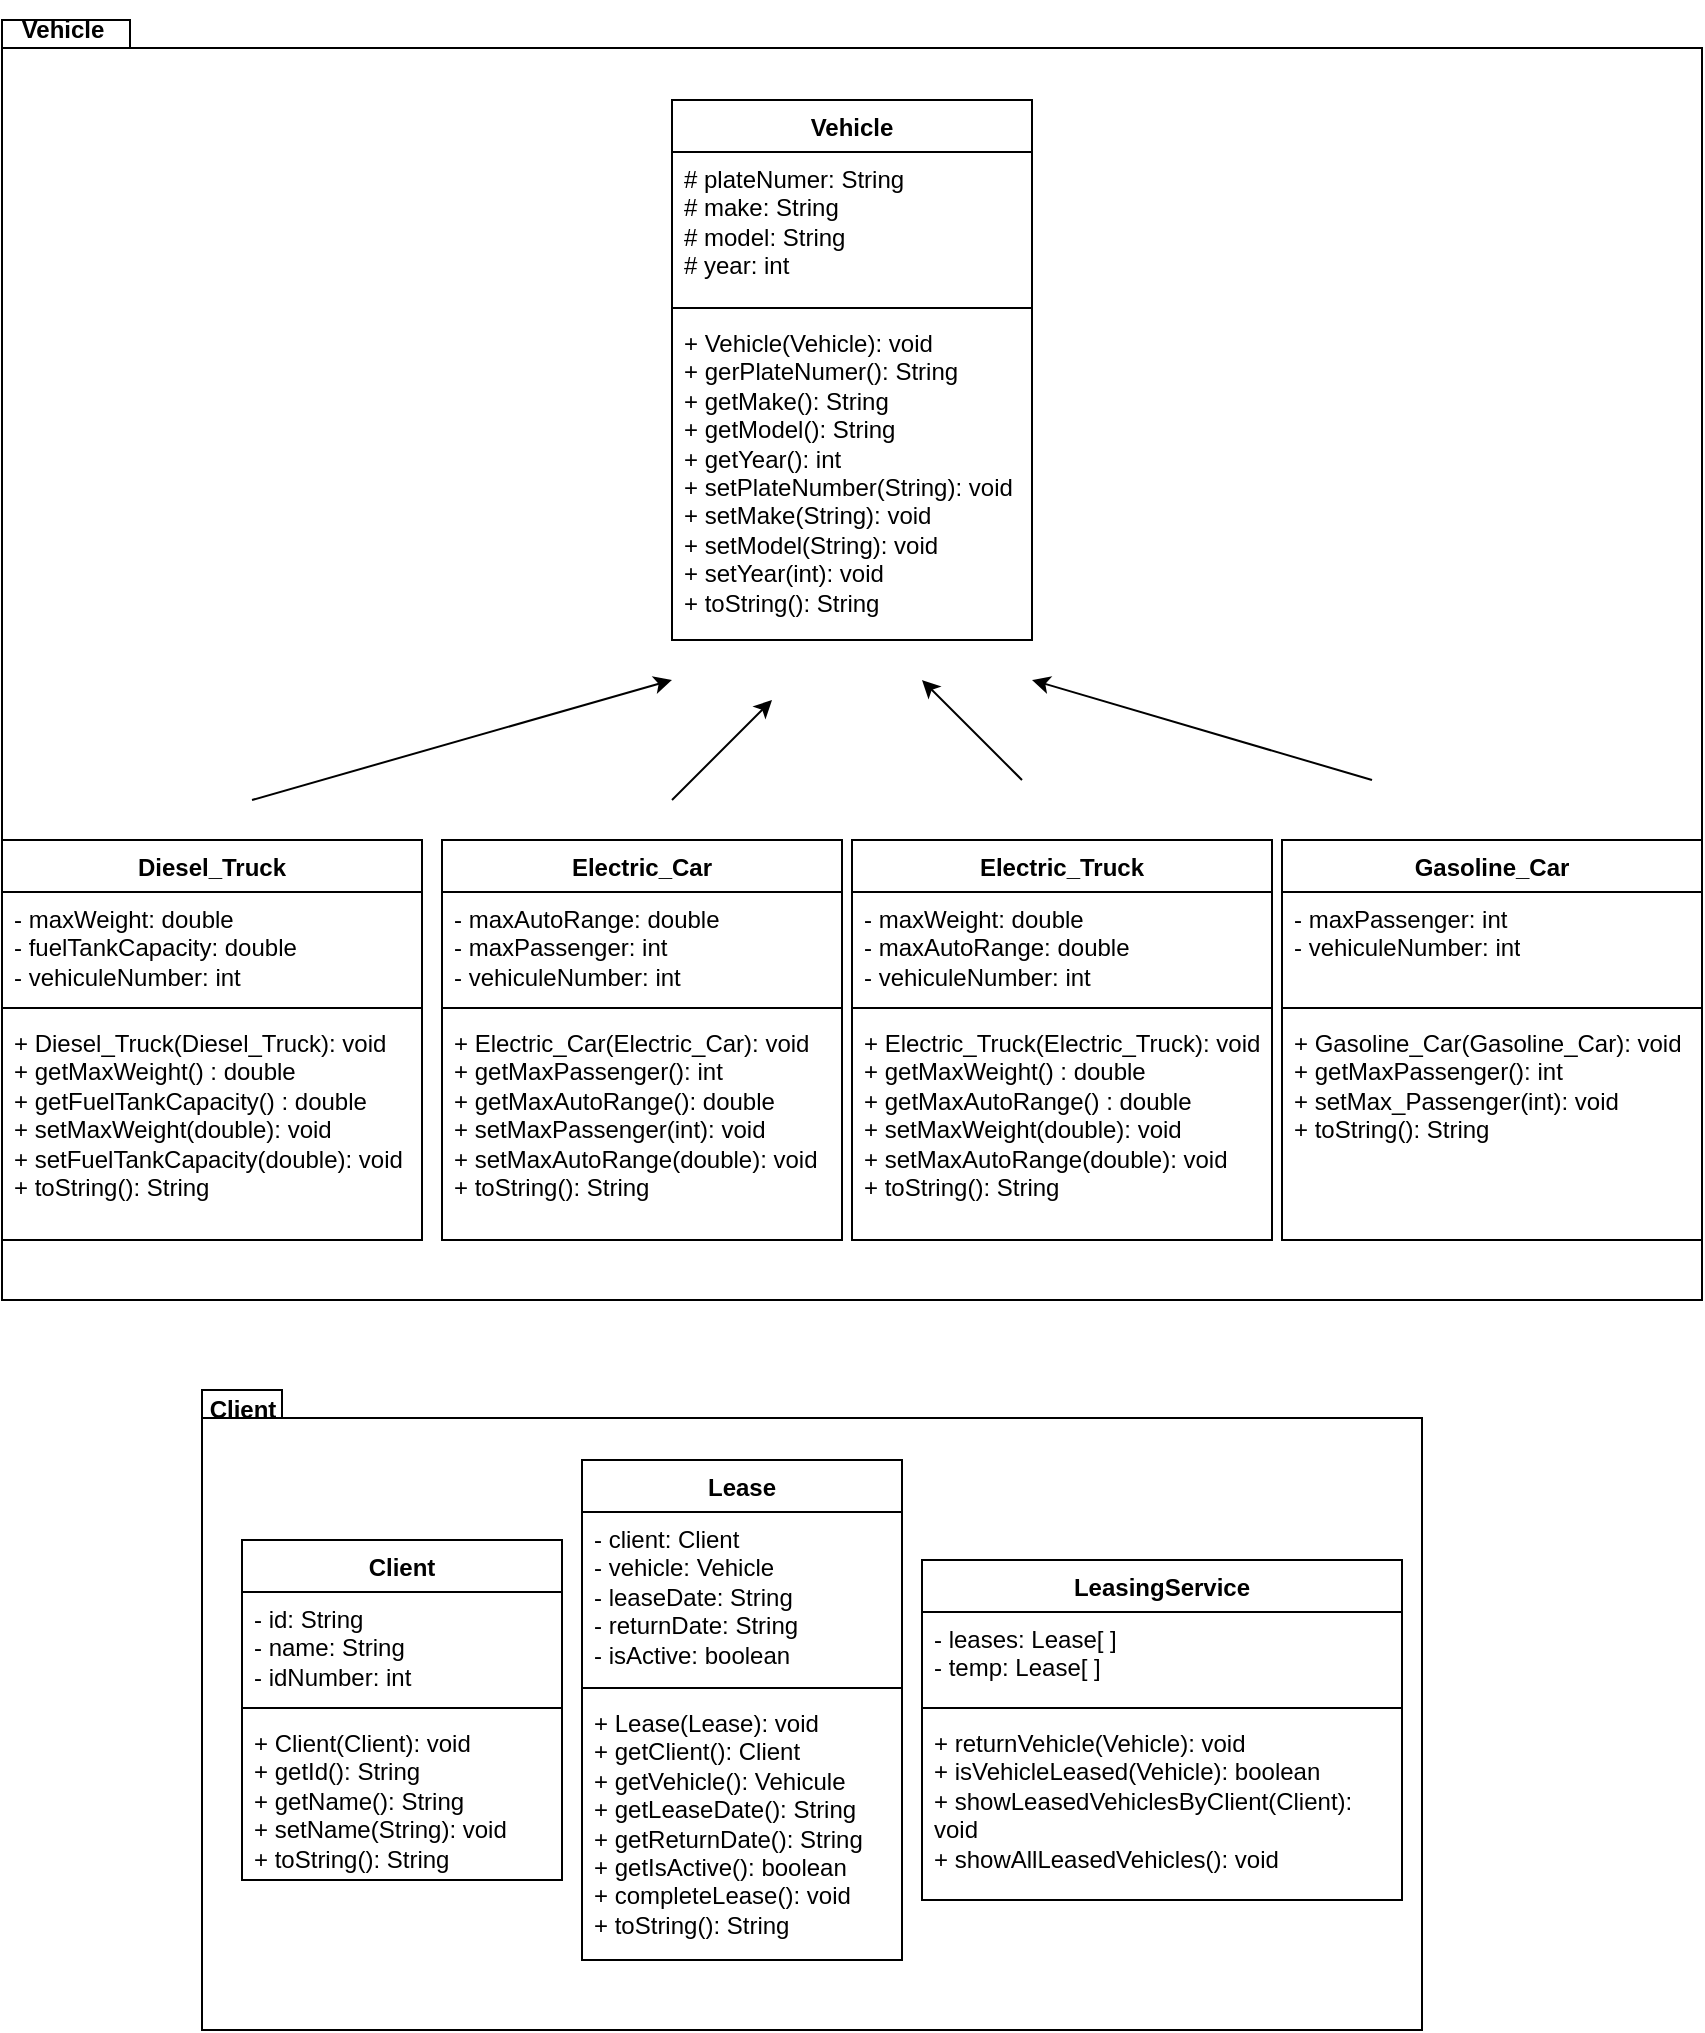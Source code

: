 <mxfile version="26.0.16" pages="2">
  <diagram name="Page-1" id="CuueaglrNYjZ7LYi0pwO">
    <mxGraphModel dx="1004" dy="924" grid="1" gridSize="10" guides="1" tooltips="1" connect="1" arrows="1" fold="1" page="1" pageScale="1" pageWidth="850" pageHeight="1100" math="0" shadow="0">
      <root>
        <mxCell id="0" />
        <mxCell id="1" parent="0" />
        <mxCell id="uKdY8rjCgxUlTKVzDq-x-15" value="" style="shape=folder;fontStyle=1;spacingTop=10;tabWidth=40;tabHeight=14;tabPosition=left;html=1;whiteSpace=wrap;" vertex="1" parent="1">
          <mxGeometry x="100" y="695" width="610" height="320" as="geometry" />
        </mxCell>
        <mxCell id="uKdY8rjCgxUlTKVzDq-x-14" value="" style="shape=folder;fontStyle=1;spacingTop=10;tabWidth=40;tabHeight=14;tabPosition=left;html=1;whiteSpace=wrap;" vertex="1" parent="1">
          <mxGeometry y="10" width="850" height="640" as="geometry" />
        </mxCell>
        <mxCell id="GbLYSg7SNIPfa9KW9TlR-1" value="&lt;span style=&quot;background-color: light-dark(rgb(255, 255, 255), rgb(0, 118, 0));&quot;&gt;Diesel_Truck&lt;/span&gt;" style="swimlane;fontStyle=1;align=center;verticalAlign=top;childLayout=stackLayout;horizontal=1;startSize=26;horizontalStack=0;resizeParent=1;resizeParentMax=0;resizeLast=0;collapsible=1;marginBottom=0;whiteSpace=wrap;html=1;" vertex="1" parent="1">
          <mxGeometry y="420" width="210" height="200" as="geometry" />
        </mxCell>
        <mxCell id="GbLYSg7SNIPfa9KW9TlR-2" value="- maxWeight: double&lt;div&gt;- fuelTankCapacity: double&lt;/div&gt;&lt;div&gt;- vehiculeNumber: int&lt;/div&gt;" style="text;strokeColor=none;fillColor=none;align=left;verticalAlign=top;spacingLeft=4;spacingRight=4;overflow=hidden;rotatable=0;points=[[0,0.5],[1,0.5]];portConstraint=eastwest;whiteSpace=wrap;html=1;" vertex="1" parent="GbLYSg7SNIPfa9KW9TlR-1">
          <mxGeometry y="26" width="210" height="54" as="geometry" />
        </mxCell>
        <mxCell id="GbLYSg7SNIPfa9KW9TlR-3" value="" style="line;strokeWidth=1;fillColor=none;align=left;verticalAlign=middle;spacingTop=-1;spacingLeft=3;spacingRight=3;rotatable=0;labelPosition=right;points=[];portConstraint=eastwest;strokeColor=inherit;" vertex="1" parent="GbLYSg7SNIPfa9KW9TlR-1">
          <mxGeometry y="80" width="210" height="8" as="geometry" />
        </mxCell>
        <mxCell id="GbLYSg7SNIPfa9KW9TlR-4" value="+ Diesel_Truck(Diesel_Truck): void&lt;div&gt;+ getMaxWeight() : double&lt;/div&gt;&lt;div&gt;+ getFuelTankCapacity() : double&lt;br&gt;&lt;/div&gt;&lt;div&gt;+ setMaxWeight(double): void&lt;/div&gt;&lt;div&gt;+ setFuelTankCapacity(double): void&lt;/div&gt;&lt;div&gt;+ toString(): String&lt;/div&gt;" style="text;strokeColor=none;fillColor=none;align=left;verticalAlign=top;spacingLeft=4;spacingRight=4;overflow=hidden;rotatable=0;points=[[0,0.5],[1,0.5]];portConstraint=eastwest;whiteSpace=wrap;html=1;" vertex="1" parent="GbLYSg7SNIPfa9KW9TlR-1">
          <mxGeometry y="88" width="210" height="112" as="geometry" />
        </mxCell>
        <mxCell id="GbLYSg7SNIPfa9KW9TlR-5" value="Electric_Car" style="swimlane;fontStyle=1;align=center;verticalAlign=top;childLayout=stackLayout;horizontal=1;startSize=26;horizontalStack=0;resizeParent=1;resizeParentMax=0;resizeLast=0;collapsible=1;marginBottom=0;whiteSpace=wrap;html=1;" vertex="1" parent="1">
          <mxGeometry x="220" y="420" width="200" height="200" as="geometry" />
        </mxCell>
        <mxCell id="GbLYSg7SNIPfa9KW9TlR-6" value="- maxAutoRange: double&lt;div&gt;- maxPassenger: int&lt;/div&gt;&lt;div&gt;- vehiculeNumber: int&lt;br&gt;&lt;/div&gt;" style="text;strokeColor=none;fillColor=none;align=left;verticalAlign=top;spacingLeft=4;spacingRight=4;overflow=hidden;rotatable=0;points=[[0,0.5],[1,0.5]];portConstraint=eastwest;whiteSpace=wrap;html=1;" vertex="1" parent="GbLYSg7SNIPfa9KW9TlR-5">
          <mxGeometry y="26" width="200" height="54" as="geometry" />
        </mxCell>
        <mxCell id="GbLYSg7SNIPfa9KW9TlR-7" value="" style="line;strokeWidth=1;fillColor=none;align=left;verticalAlign=middle;spacingTop=-1;spacingLeft=3;spacingRight=3;rotatable=0;labelPosition=right;points=[];portConstraint=eastwest;strokeColor=inherit;" vertex="1" parent="GbLYSg7SNIPfa9KW9TlR-5">
          <mxGeometry y="80" width="200" height="8" as="geometry" />
        </mxCell>
        <mxCell id="GbLYSg7SNIPfa9KW9TlR-8" value="&lt;div&gt;+ Electric_Car(Electric_Car): void&lt;/div&gt;+ getMaxPassenger(): int&lt;div&gt;+ getMaxAutoRange(): double&lt;/div&gt;&lt;div&gt;+ setMaxPassenger(int): void&lt;/div&gt;&lt;div&gt;+ setMaxAutoRange(double): void&lt;/div&gt;&lt;div&gt;+ toString(): String&lt;/div&gt;" style="text;strokeColor=none;fillColor=none;align=left;verticalAlign=top;spacingLeft=4;spacingRight=4;overflow=hidden;rotatable=0;points=[[0,0.5],[1,0.5]];portConstraint=eastwest;whiteSpace=wrap;html=1;" vertex="1" parent="GbLYSg7SNIPfa9KW9TlR-5">
          <mxGeometry y="88" width="200" height="112" as="geometry" />
        </mxCell>
        <mxCell id="GbLYSg7SNIPfa9KW9TlR-9" value="Electric_Truck" style="swimlane;fontStyle=1;align=center;verticalAlign=top;childLayout=stackLayout;horizontal=1;startSize=26;horizontalStack=0;resizeParent=1;resizeParentMax=0;resizeLast=0;collapsible=1;marginBottom=0;whiteSpace=wrap;html=1;" vertex="1" parent="1">
          <mxGeometry x="425" y="420" width="210" height="200" as="geometry" />
        </mxCell>
        <mxCell id="GbLYSg7SNIPfa9KW9TlR-10" value="- maxWeight: double&lt;div&gt;- maxAutoRange: double&lt;/div&gt;&lt;div&gt;- vehiculeNumber: int&lt;br&gt;&lt;div&gt;&lt;br&gt;&lt;div&gt;&lt;br&gt;&lt;/div&gt;&lt;/div&gt;&lt;/div&gt;" style="text;strokeColor=none;fillColor=none;align=left;verticalAlign=top;spacingLeft=4;spacingRight=4;overflow=hidden;rotatable=0;points=[[0,0.5],[1,0.5]];portConstraint=eastwest;whiteSpace=wrap;html=1;" vertex="1" parent="GbLYSg7SNIPfa9KW9TlR-9">
          <mxGeometry y="26" width="210" height="54" as="geometry" />
        </mxCell>
        <mxCell id="GbLYSg7SNIPfa9KW9TlR-11" value="" style="line;strokeWidth=1;fillColor=none;align=left;verticalAlign=middle;spacingTop=-1;spacingLeft=3;spacingRight=3;rotatable=0;labelPosition=right;points=[];portConstraint=eastwest;strokeColor=inherit;" vertex="1" parent="GbLYSg7SNIPfa9KW9TlR-9">
          <mxGeometry y="80" width="210" height="8" as="geometry" />
        </mxCell>
        <mxCell id="GbLYSg7SNIPfa9KW9TlR-12" value="+ Electric_Truck(Electric_Truck): void&lt;div&gt;+ getMaxWeight() : double&lt;/div&gt;&lt;div&gt;+ getMaxAutoRange() : double&lt;br&gt;&lt;/div&gt;&lt;div&gt;+ setMaxWeight(double): void&lt;/div&gt;&lt;div&gt;+ setMaxAutoRange(double): void&lt;/div&gt;&lt;div&gt;+ toString(): String&lt;/div&gt;" style="text;strokeColor=none;fillColor=none;align=left;verticalAlign=top;spacingLeft=4;spacingRight=4;overflow=hidden;rotatable=0;points=[[0,0.5],[1,0.5]];portConstraint=eastwest;whiteSpace=wrap;html=1;" vertex="1" parent="GbLYSg7SNIPfa9KW9TlR-9">
          <mxGeometry y="88" width="210" height="112" as="geometry" />
        </mxCell>
        <mxCell id="GbLYSg7SNIPfa9KW9TlR-13" value="Gasoline_Car" style="swimlane;fontStyle=1;align=center;verticalAlign=top;childLayout=stackLayout;horizontal=1;startSize=26;horizontalStack=0;resizeParent=1;resizeParentMax=0;resizeLast=0;collapsible=1;marginBottom=0;whiteSpace=wrap;html=1;" vertex="1" parent="1">
          <mxGeometry x="640" y="420" width="210" height="200" as="geometry" />
        </mxCell>
        <mxCell id="GbLYSg7SNIPfa9KW9TlR-14" value="- maxPassenger: int&lt;div&gt;- vehiculeNumber: int&lt;br&gt;&lt;/div&gt;" style="text;strokeColor=none;fillColor=none;align=left;verticalAlign=top;spacingLeft=4;spacingRight=4;overflow=hidden;rotatable=0;points=[[0,0.5],[1,0.5]];portConstraint=eastwest;whiteSpace=wrap;html=1;" vertex="1" parent="GbLYSg7SNIPfa9KW9TlR-13">
          <mxGeometry y="26" width="210" height="54" as="geometry" />
        </mxCell>
        <mxCell id="GbLYSg7SNIPfa9KW9TlR-15" value="" style="line;strokeWidth=1;fillColor=none;align=left;verticalAlign=middle;spacingTop=-1;spacingLeft=3;spacingRight=3;rotatable=0;labelPosition=right;points=[];portConstraint=eastwest;strokeColor=inherit;" vertex="1" parent="GbLYSg7SNIPfa9KW9TlR-13">
          <mxGeometry y="80" width="210" height="8" as="geometry" />
        </mxCell>
        <mxCell id="GbLYSg7SNIPfa9KW9TlR-16" value="+ Gasoline_Car(Gasoline_Car): void&lt;div&gt;+ getMaxPassenger(): int&lt;/div&gt;&lt;div&gt;+ setMax_Passenger(int): void&lt;/div&gt;&lt;div&gt;+ toString(): String&lt;br&gt;&lt;div&gt;&lt;br&gt;&lt;/div&gt;&lt;/div&gt;" style="text;strokeColor=none;fillColor=none;align=left;verticalAlign=top;spacingLeft=4;spacingRight=4;overflow=hidden;rotatable=0;points=[[0,0.5],[1,0.5]];portConstraint=eastwest;whiteSpace=wrap;html=1;" vertex="1" parent="GbLYSg7SNIPfa9KW9TlR-13">
          <mxGeometry y="88" width="210" height="112" as="geometry" />
        </mxCell>
        <mxCell id="GbLYSg7SNIPfa9KW9TlR-17" value="Vehicle" style="swimlane;fontStyle=1;align=center;verticalAlign=top;childLayout=stackLayout;horizontal=1;startSize=26;horizontalStack=0;resizeParent=1;resizeParentMax=0;resizeLast=0;collapsible=1;marginBottom=0;whiteSpace=wrap;html=1;" vertex="1" parent="1">
          <mxGeometry x="335" y="50" width="180" height="270" as="geometry" />
        </mxCell>
        <mxCell id="GbLYSg7SNIPfa9KW9TlR-18" value="# plateNumer: String&lt;div&gt;# make: String&lt;/div&gt;&lt;div&gt;# model: String&lt;/div&gt;&lt;div&gt;# year: int&lt;/div&gt;" style="text;strokeColor=none;fillColor=none;align=left;verticalAlign=top;spacingLeft=4;spacingRight=4;overflow=hidden;rotatable=0;points=[[0,0.5],[1,0.5]];portConstraint=eastwest;whiteSpace=wrap;html=1;" vertex="1" parent="GbLYSg7SNIPfa9KW9TlR-17">
          <mxGeometry y="26" width="180" height="74" as="geometry" />
        </mxCell>
        <mxCell id="GbLYSg7SNIPfa9KW9TlR-19" value="" style="line;strokeWidth=1;fillColor=none;align=left;verticalAlign=middle;spacingTop=-1;spacingLeft=3;spacingRight=3;rotatable=0;labelPosition=right;points=[];portConstraint=eastwest;strokeColor=inherit;" vertex="1" parent="GbLYSg7SNIPfa9KW9TlR-17">
          <mxGeometry y="100" width="180" height="8" as="geometry" />
        </mxCell>
        <mxCell id="GbLYSg7SNIPfa9KW9TlR-20" value="+ Vehicle(Vehicle): void&lt;div&gt;+ gerPlateNumer(): String&lt;/div&gt;&lt;div&gt;+ getMake(): String&lt;/div&gt;&lt;div&gt;+ getModel(): String&lt;/div&gt;&lt;div&gt;+ getYear(): int&lt;/div&gt;&lt;div&gt;+ setPlateNumber(String): void&amp;nbsp;&lt;/div&gt;&lt;div&gt;+ setMake(String): void&lt;/div&gt;&lt;div&gt;+ setModel(String): void&lt;/div&gt;&lt;div&gt;+ setYear(int): void&lt;/div&gt;&lt;div&gt;+ toString(): String&lt;/div&gt;&lt;div&gt;&lt;br&gt;&lt;/div&gt;" style="text;strokeColor=none;fillColor=none;align=left;verticalAlign=top;spacingLeft=4;spacingRight=4;overflow=hidden;rotatable=0;points=[[0,0.5],[1,0.5]];portConstraint=eastwest;whiteSpace=wrap;html=1;" vertex="1" parent="GbLYSg7SNIPfa9KW9TlR-17">
          <mxGeometry y="108" width="180" height="162" as="geometry" />
        </mxCell>
        <mxCell id="GbLYSg7SNIPfa9KW9TlR-21" value="" style="endArrow=classic;html=1;rounded=0;" edge="1" parent="1">
          <mxGeometry width="50" height="50" relative="1" as="geometry">
            <mxPoint x="125" y="400" as="sourcePoint" />
            <mxPoint x="335" y="340" as="targetPoint" />
            <Array as="points" />
          </mxGeometry>
        </mxCell>
        <mxCell id="GbLYSg7SNIPfa9KW9TlR-22" value="" style="endArrow=classic;html=1;rounded=0;" edge="1" parent="1">
          <mxGeometry width="50" height="50" relative="1" as="geometry">
            <mxPoint x="335" y="400" as="sourcePoint" />
            <mxPoint x="385" y="350" as="targetPoint" />
          </mxGeometry>
        </mxCell>
        <mxCell id="GbLYSg7SNIPfa9KW9TlR-23" value="" style="endArrow=classic;html=1;rounded=0;" edge="1" parent="1">
          <mxGeometry width="50" height="50" relative="1" as="geometry">
            <mxPoint x="510" y="390" as="sourcePoint" />
            <mxPoint x="460" y="340" as="targetPoint" />
          </mxGeometry>
        </mxCell>
        <mxCell id="GbLYSg7SNIPfa9KW9TlR-24" value="" style="endArrow=classic;html=1;rounded=0;" edge="1" parent="1">
          <mxGeometry width="50" height="50" relative="1" as="geometry">
            <mxPoint x="685" y="390" as="sourcePoint" />
            <mxPoint x="515" y="340" as="targetPoint" />
          </mxGeometry>
        </mxCell>
        <mxCell id="GbLYSg7SNIPfa9KW9TlR-27" value="&lt;b&gt;Vehicle&lt;/b&gt;" style="text;html=1;align=center;verticalAlign=middle;resizable=0;points=[];autosize=1;strokeColor=none;fillColor=none;" vertex="1" parent="1">
          <mxGeometry width="60" height="30" as="geometry" />
        </mxCell>
        <mxCell id="uKdY8rjCgxUlTKVzDq-x-1" value="Client" style="swimlane;fontStyle=1;align=center;verticalAlign=top;childLayout=stackLayout;horizontal=1;startSize=26;horizontalStack=0;resizeParent=1;resizeParentMax=0;resizeLast=0;collapsible=1;marginBottom=0;whiteSpace=wrap;html=1;" vertex="1" parent="1">
          <mxGeometry x="120" y="770" width="160" height="170" as="geometry" />
        </mxCell>
        <mxCell id="uKdY8rjCgxUlTKVzDq-x-2" value="- id: String&lt;div&gt;- name: String&lt;/div&gt;&lt;div&gt;- idNumber: int&lt;/div&gt;" style="text;strokeColor=none;fillColor=none;align=left;verticalAlign=top;spacingLeft=4;spacingRight=4;overflow=hidden;rotatable=0;points=[[0,0.5],[1,0.5]];portConstraint=eastwest;whiteSpace=wrap;html=1;" vertex="1" parent="uKdY8rjCgxUlTKVzDq-x-1">
          <mxGeometry y="26" width="160" height="54" as="geometry" />
        </mxCell>
        <mxCell id="uKdY8rjCgxUlTKVzDq-x-3" value="" style="line;strokeWidth=1;fillColor=none;align=left;verticalAlign=middle;spacingTop=-1;spacingLeft=3;spacingRight=3;rotatable=0;labelPosition=right;points=[];portConstraint=eastwest;strokeColor=inherit;" vertex="1" parent="uKdY8rjCgxUlTKVzDq-x-1">
          <mxGeometry y="80" width="160" height="8" as="geometry" />
        </mxCell>
        <mxCell id="uKdY8rjCgxUlTKVzDq-x-4" value="&lt;div&gt;+ Client(Client): void&lt;/div&gt;+ getId(): String&lt;div&gt;+ getName(): String&lt;/div&gt;&lt;div&gt;+ setName(String): void&lt;/div&gt;&lt;div&gt;+ toString(): String&lt;/div&gt;" style="text;strokeColor=none;fillColor=none;align=left;verticalAlign=top;spacingLeft=4;spacingRight=4;overflow=hidden;rotatable=0;points=[[0,0.5],[1,0.5]];portConstraint=eastwest;whiteSpace=wrap;html=1;" vertex="1" parent="uKdY8rjCgxUlTKVzDq-x-1">
          <mxGeometry y="88" width="160" height="82" as="geometry" />
        </mxCell>
        <mxCell id="uKdY8rjCgxUlTKVzDq-x-5" value="Lease" style="swimlane;fontStyle=1;align=center;verticalAlign=top;childLayout=stackLayout;horizontal=1;startSize=26;horizontalStack=0;resizeParent=1;resizeParentMax=0;resizeLast=0;collapsible=1;marginBottom=0;whiteSpace=wrap;html=1;" vertex="1" parent="1">
          <mxGeometry x="290" y="730" width="160" height="250" as="geometry" />
        </mxCell>
        <mxCell id="uKdY8rjCgxUlTKVzDq-x-6" value="- client: Client&lt;div&gt;- vehicle: Vehicle&lt;/div&gt;&lt;div&gt;- leaseDate: String&lt;/div&gt;&lt;div&gt;- returnDate: String&lt;/div&gt;&lt;div&gt;- isActive: boolean&lt;/div&gt;" style="text;strokeColor=none;fillColor=none;align=left;verticalAlign=top;spacingLeft=4;spacingRight=4;overflow=hidden;rotatable=0;points=[[0,0.5],[1,0.5]];portConstraint=eastwest;whiteSpace=wrap;html=1;" vertex="1" parent="uKdY8rjCgxUlTKVzDq-x-5">
          <mxGeometry y="26" width="160" height="84" as="geometry" />
        </mxCell>
        <mxCell id="uKdY8rjCgxUlTKVzDq-x-7" value="" style="line;strokeWidth=1;fillColor=none;align=left;verticalAlign=middle;spacingTop=-1;spacingLeft=3;spacingRight=3;rotatable=0;labelPosition=right;points=[];portConstraint=eastwest;strokeColor=inherit;" vertex="1" parent="uKdY8rjCgxUlTKVzDq-x-5">
          <mxGeometry y="110" width="160" height="8" as="geometry" />
        </mxCell>
        <mxCell id="uKdY8rjCgxUlTKVzDq-x-8" value="+ Lease(Lease): void&lt;div&gt;+ getClient(): Client&lt;/div&gt;&lt;div&gt;+ getVehicle(): Vehicule&lt;/div&gt;&lt;div&gt;+ getLeaseDate(): String&lt;/div&gt;&lt;div&gt;+ getReturnDate(): String&lt;/div&gt;&lt;div&gt;+ getIsActive(): boolean&amp;nbsp;&lt;/div&gt;&lt;div&gt;+ completeLease(): void&lt;/div&gt;&lt;div&gt;+ toString(): String&lt;/div&gt;" style="text;strokeColor=none;fillColor=none;align=left;verticalAlign=top;spacingLeft=4;spacingRight=4;overflow=hidden;rotatable=0;points=[[0,0.5],[1,0.5]];portConstraint=eastwest;whiteSpace=wrap;html=1;" vertex="1" parent="uKdY8rjCgxUlTKVzDq-x-5">
          <mxGeometry y="118" width="160" height="132" as="geometry" />
        </mxCell>
        <mxCell id="uKdY8rjCgxUlTKVzDq-x-9" value="LeasingService" style="swimlane;fontStyle=1;align=center;verticalAlign=top;childLayout=stackLayout;horizontal=1;startSize=26;horizontalStack=0;resizeParent=1;resizeParentMax=0;resizeLast=0;collapsible=1;marginBottom=0;whiteSpace=wrap;html=1;" vertex="1" parent="1">
          <mxGeometry x="460" y="780" width="240" height="170" as="geometry" />
        </mxCell>
        <mxCell id="uKdY8rjCgxUlTKVzDq-x-10" value="- leases: Lease[ ]&lt;div&gt;- temp: Lease[ ]&lt;br&gt;&lt;div&gt;&lt;br&gt;&lt;/div&gt;&lt;/div&gt;" style="text;strokeColor=none;fillColor=none;align=left;verticalAlign=top;spacingLeft=4;spacingRight=4;overflow=hidden;rotatable=0;points=[[0,0.5],[1,0.5]];portConstraint=eastwest;whiteSpace=wrap;html=1;" vertex="1" parent="uKdY8rjCgxUlTKVzDq-x-9">
          <mxGeometry y="26" width="240" height="44" as="geometry" />
        </mxCell>
        <mxCell id="uKdY8rjCgxUlTKVzDq-x-11" value="" style="line;strokeWidth=1;fillColor=none;align=left;verticalAlign=middle;spacingTop=-1;spacingLeft=3;spacingRight=3;rotatable=0;labelPosition=right;points=[];portConstraint=eastwest;strokeColor=inherit;" vertex="1" parent="uKdY8rjCgxUlTKVzDq-x-9">
          <mxGeometry y="70" width="240" height="8" as="geometry" />
        </mxCell>
        <mxCell id="uKdY8rjCgxUlTKVzDq-x-12" value="+ returnVehicle(Vehicle): void&lt;div&gt;+ isVehicleLeased(Vehicle): boolean&lt;/div&gt;&lt;div&gt;+ showLeasedVehiclesByClient(Client): void&lt;/div&gt;&lt;div&gt;+ showAllLeasedVehicles(): void&lt;/div&gt;" style="text;strokeColor=none;fillColor=none;align=left;verticalAlign=top;spacingLeft=4;spacingRight=4;overflow=hidden;rotatable=0;points=[[0,0.5],[1,0.5]];portConstraint=eastwest;whiteSpace=wrap;html=1;" vertex="1" parent="uKdY8rjCgxUlTKVzDq-x-9">
          <mxGeometry y="78" width="240" height="92" as="geometry" />
        </mxCell>
        <mxCell id="uKdY8rjCgxUlTKVzDq-x-16" value="&lt;b&gt;Client&lt;/b&gt;" style="text;html=1;align=center;verticalAlign=middle;resizable=0;points=[];autosize=1;strokeColor=none;fillColor=none;" vertex="1" parent="1">
          <mxGeometry x="90" y="690" width="60" height="30" as="geometry" />
        </mxCell>
      </root>
    </mxGraphModel>
  </diagram>
  <diagram id="ul1nLO53p5hn82zKNGr2" name="Page-2">
    <mxGraphModel dx="776" dy="924" grid="1" gridSize="10" guides="1" tooltips="1" connect="1" arrows="1" fold="1" page="1" pageScale="1" pageWidth="850" pageHeight="1100" math="0" shadow="0">
      <root>
        <mxCell id="0" />
        <mxCell id="1" parent="0" />
        <mxCell id="GkKHdtU2Bcmax2hf1f-W-1" value="" style="shape=folder;fontStyle=1;spacingTop=10;tabWidth=40;tabHeight=14;tabPosition=left;html=1;whiteSpace=wrap;" vertex="1" parent="1">
          <mxGeometry x="160" y="350" width="670" height="550" as="geometry" />
        </mxCell>
        <mxCell id="LwimYm-5j8QKttkawzIw-2" value="Client" style="swimlane;fontStyle=1;align=center;verticalAlign=top;childLayout=stackLayout;horizontal=1;startSize=26;horizontalStack=0;resizeParent=1;resizeParentMax=0;resizeLast=0;collapsible=1;marginBottom=0;whiteSpace=wrap;html=1;" vertex="1" parent="1">
          <mxGeometry x="190" y="464" width="160" height="170" as="geometry" />
        </mxCell>
        <mxCell id="LwimYm-5j8QKttkawzIw-3" value="- id: String&lt;div&gt;- name: String&lt;/div&gt;&lt;div&gt;- idNumber: int&lt;/div&gt;" style="text;strokeColor=none;fillColor=none;align=left;verticalAlign=top;spacingLeft=4;spacingRight=4;overflow=hidden;rotatable=0;points=[[0,0.5],[1,0.5]];portConstraint=eastwest;whiteSpace=wrap;html=1;" vertex="1" parent="LwimYm-5j8QKttkawzIw-2">
          <mxGeometry y="26" width="160" height="54" as="geometry" />
        </mxCell>
        <mxCell id="LwimYm-5j8QKttkawzIw-4" value="" style="line;strokeWidth=1;fillColor=none;align=left;verticalAlign=middle;spacingTop=-1;spacingLeft=3;spacingRight=3;rotatable=0;labelPosition=right;points=[];portConstraint=eastwest;strokeColor=inherit;" vertex="1" parent="LwimYm-5j8QKttkawzIw-2">
          <mxGeometry y="80" width="160" height="8" as="geometry" />
        </mxCell>
        <mxCell id="LwimYm-5j8QKttkawzIw-5" value="&lt;div&gt;+ Client(Client): void&lt;/div&gt;+ getId(): String&lt;div&gt;+ getName(): String&lt;/div&gt;&lt;div&gt;+ setName(String): void&lt;/div&gt;&lt;div&gt;+ toString(): String&lt;/div&gt;" style="text;strokeColor=none;fillColor=none;align=left;verticalAlign=top;spacingLeft=4;spacingRight=4;overflow=hidden;rotatable=0;points=[[0,0.5],[1,0.5]];portConstraint=eastwest;whiteSpace=wrap;html=1;" vertex="1" parent="LwimYm-5j8QKttkawzIw-2">
          <mxGeometry y="88" width="160" height="82" as="geometry" />
        </mxCell>
        <mxCell id="LwimYm-5j8QKttkawzIw-6" value="Lease" style="swimlane;fontStyle=1;align=center;verticalAlign=top;childLayout=stackLayout;horizontal=1;startSize=26;horizontalStack=0;resizeParent=1;resizeParentMax=0;resizeLast=0;collapsible=1;marginBottom=0;whiteSpace=wrap;html=1;" vertex="1" parent="1">
          <mxGeometry x="380" y="464" width="160" height="250" as="geometry" />
        </mxCell>
        <mxCell id="LwimYm-5j8QKttkawzIw-7" value="- client: Client&lt;div&gt;- vehicle: Vehicle&lt;/div&gt;&lt;div&gt;- leaseDate: String&lt;/div&gt;&lt;div&gt;- returnDate: String&lt;/div&gt;&lt;div&gt;- isActive: boolean&lt;/div&gt;" style="text;strokeColor=none;fillColor=none;align=left;verticalAlign=top;spacingLeft=4;spacingRight=4;overflow=hidden;rotatable=0;points=[[0,0.5],[1,0.5]];portConstraint=eastwest;whiteSpace=wrap;html=1;" vertex="1" parent="LwimYm-5j8QKttkawzIw-6">
          <mxGeometry y="26" width="160" height="84" as="geometry" />
        </mxCell>
        <mxCell id="LwimYm-5j8QKttkawzIw-8" value="" style="line;strokeWidth=1;fillColor=none;align=left;verticalAlign=middle;spacingTop=-1;spacingLeft=3;spacingRight=3;rotatable=0;labelPosition=right;points=[];portConstraint=eastwest;strokeColor=inherit;" vertex="1" parent="LwimYm-5j8QKttkawzIw-6">
          <mxGeometry y="110" width="160" height="8" as="geometry" />
        </mxCell>
        <mxCell id="LwimYm-5j8QKttkawzIw-9" value="+ Lease(Lease): void&lt;div&gt;+ getClient(): Client&lt;/div&gt;&lt;div&gt;+ getVehicle(): Vehicule&lt;/div&gt;&lt;div&gt;+ getLeaseDate(): String&lt;/div&gt;&lt;div&gt;+ getReturnDate(): String&lt;/div&gt;&lt;div&gt;+ getIsActive(): boolean&amp;nbsp;&lt;/div&gt;&lt;div&gt;+ completeLease(): void&lt;/div&gt;&lt;div&gt;+ toString(): String&lt;/div&gt;" style="text;strokeColor=none;fillColor=none;align=left;verticalAlign=top;spacingLeft=4;spacingRight=4;overflow=hidden;rotatable=0;points=[[0,0.5],[1,0.5]];portConstraint=eastwest;whiteSpace=wrap;html=1;" vertex="1" parent="LwimYm-5j8QKttkawzIw-6">
          <mxGeometry y="118" width="160" height="132" as="geometry" />
        </mxCell>
        <mxCell id="LwimYm-5j8QKttkawzIw-14" value="LeasingService" style="swimlane;fontStyle=1;align=center;verticalAlign=top;childLayout=stackLayout;horizontal=1;startSize=26;horizontalStack=0;resizeParent=1;resizeParentMax=0;resizeLast=0;collapsible=1;marginBottom=0;whiteSpace=wrap;html=1;" vertex="1" parent="1">
          <mxGeometry x="570" y="464" width="240" height="170" as="geometry" />
        </mxCell>
        <mxCell id="LwimYm-5j8QKttkawzIw-15" value="- leases: Lease[ ]&lt;div&gt;- temp: Lease[ ]&lt;br&gt;&lt;div&gt;&lt;br&gt;&lt;/div&gt;&lt;/div&gt;" style="text;strokeColor=none;fillColor=none;align=left;verticalAlign=top;spacingLeft=4;spacingRight=4;overflow=hidden;rotatable=0;points=[[0,0.5],[1,0.5]];portConstraint=eastwest;whiteSpace=wrap;html=1;" vertex="1" parent="LwimYm-5j8QKttkawzIw-14">
          <mxGeometry y="26" width="240" height="44" as="geometry" />
        </mxCell>
        <mxCell id="LwimYm-5j8QKttkawzIw-16" value="" style="line;strokeWidth=1;fillColor=none;align=left;verticalAlign=middle;spacingTop=-1;spacingLeft=3;spacingRight=3;rotatable=0;labelPosition=right;points=[];portConstraint=eastwest;strokeColor=inherit;" vertex="1" parent="LwimYm-5j8QKttkawzIw-14">
          <mxGeometry y="70" width="240" height="8" as="geometry" />
        </mxCell>
        <mxCell id="LwimYm-5j8QKttkawzIw-17" value="+ returnVehicle(Vehicle): void&lt;div&gt;+ isVehicleLeased(Vehicle): boolean&lt;/div&gt;&lt;div&gt;+ showLeasedVehiclesByClient(Client): void&lt;/div&gt;&lt;div&gt;+ showAllLeasedVehicles(): void&lt;/div&gt;" style="text;strokeColor=none;fillColor=none;align=left;verticalAlign=top;spacingLeft=4;spacingRight=4;overflow=hidden;rotatable=0;points=[[0,0.5],[1,0.5]];portConstraint=eastwest;whiteSpace=wrap;html=1;" vertex="1" parent="LwimYm-5j8QKttkawzIw-14">
          <mxGeometry y="78" width="240" height="92" as="geometry" />
        </mxCell>
      </root>
    </mxGraphModel>
  </diagram>
</mxfile>
